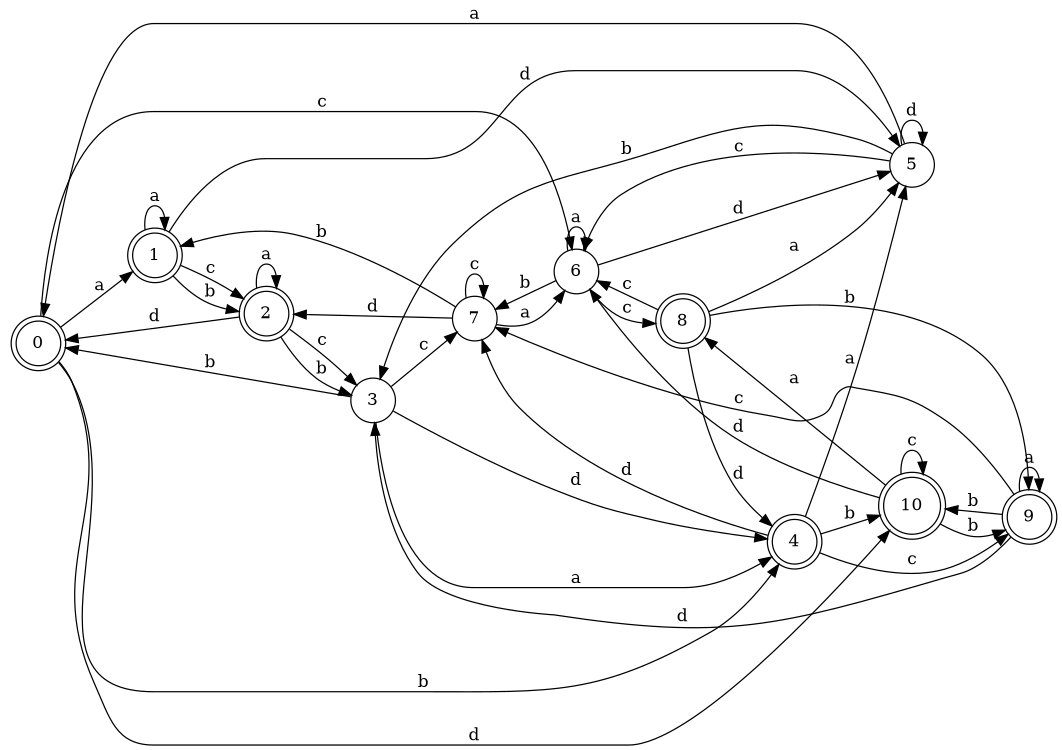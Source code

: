 digraph n9_8 {
__start0 [label="" shape="none"];

rankdir=LR;
size="8,5";

s0 [style="rounded,filled", color="black", fillcolor="white" shape="doublecircle", label="0"];
s1 [style="rounded,filled", color="black", fillcolor="white" shape="doublecircle", label="1"];
s2 [style="rounded,filled", color="black", fillcolor="white" shape="doublecircle", label="2"];
s3 [style="filled", color="black", fillcolor="white" shape="circle", label="3"];
s4 [style="rounded,filled", color="black", fillcolor="white" shape="doublecircle", label="4"];
s5 [style="filled", color="black", fillcolor="white" shape="circle", label="5"];
s6 [style="filled", color="black", fillcolor="white" shape="circle", label="6"];
s7 [style="filled", color="black", fillcolor="white" shape="circle", label="7"];
s8 [style="rounded,filled", color="black", fillcolor="white" shape="doublecircle", label="8"];
s9 [style="rounded,filled", color="black", fillcolor="white" shape="doublecircle", label="9"];
s10 [style="rounded,filled", color="black", fillcolor="white" shape="doublecircle", label="10"];
s0 -> s1 [label="a"];
s0 -> s4 [label="b"];
s0 -> s6 [label="c"];
s0 -> s10 [label="d"];
s1 -> s1 [label="a"];
s1 -> s2 [label="b"];
s1 -> s2 [label="c"];
s1 -> s5 [label="d"];
s2 -> s2 [label="a"];
s2 -> s3 [label="b"];
s2 -> s3 [label="c"];
s2 -> s0 [label="d"];
s3 -> s4 [label="a"];
s3 -> s0 [label="b"];
s3 -> s7 [label="c"];
s3 -> s4 [label="d"];
s4 -> s5 [label="a"];
s4 -> s10 [label="b"];
s4 -> s9 [label="c"];
s4 -> s7 [label="d"];
s5 -> s0 [label="a"];
s5 -> s3 [label="b"];
s5 -> s6 [label="c"];
s5 -> s5 [label="d"];
s6 -> s6 [label="a"];
s6 -> s7 [label="b"];
s6 -> s8 [label="c"];
s6 -> s5 [label="d"];
s7 -> s6 [label="a"];
s7 -> s1 [label="b"];
s7 -> s7 [label="c"];
s7 -> s2 [label="d"];
s8 -> s5 [label="a"];
s8 -> s9 [label="b"];
s8 -> s6 [label="c"];
s8 -> s4 [label="d"];
s9 -> s9 [label="a"];
s9 -> s10 [label="b"];
s9 -> s7 [label="c"];
s9 -> s3 [label="d"];
s10 -> s8 [label="a"];
s10 -> s9 [label="b"];
s10 -> s10 [label="c"];
s10 -> s6 [label="d"];

}